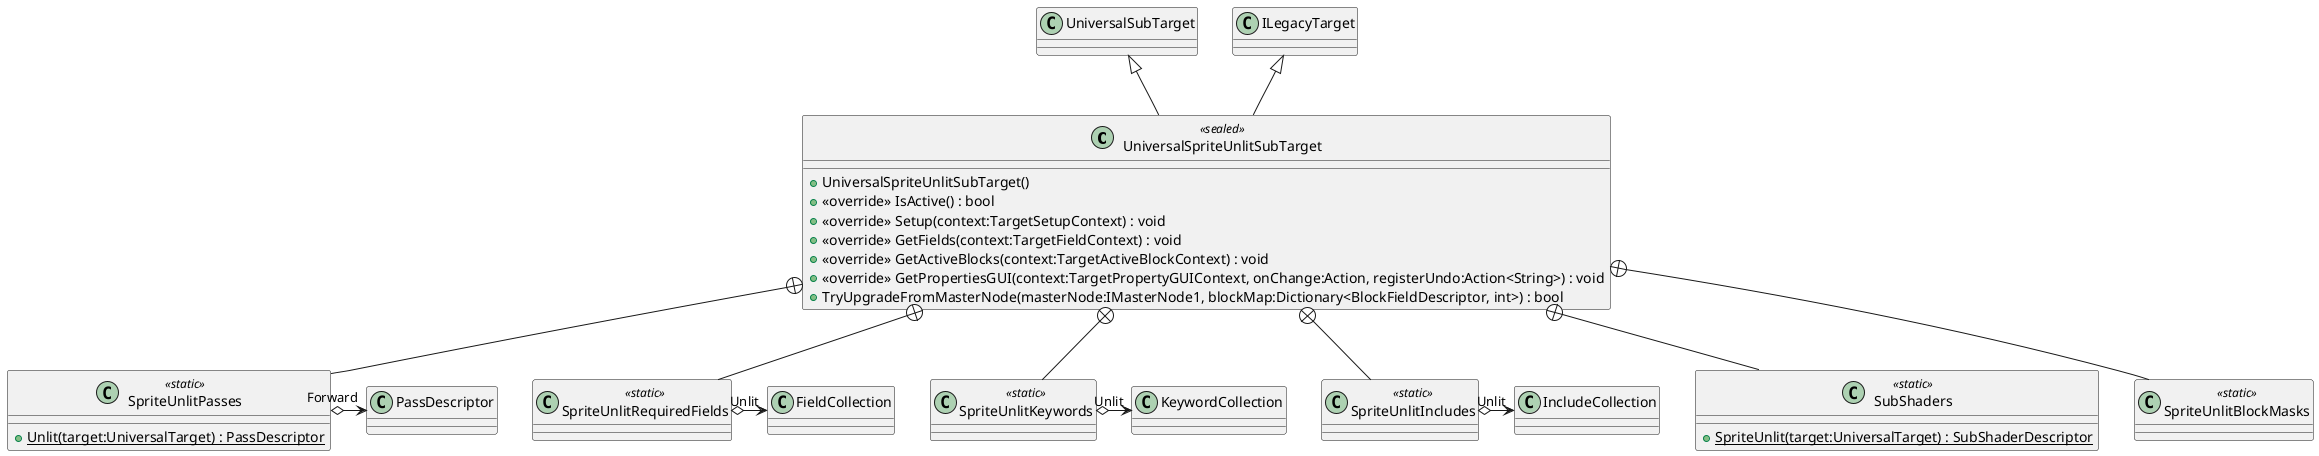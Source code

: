 @startuml
class UniversalSpriteUnlitSubTarget <<sealed>> {
    + UniversalSpriteUnlitSubTarget()
    + <<override>> IsActive() : bool
    + <<override>> Setup(context:TargetSetupContext) : void
    + <<override>> GetFields(context:TargetFieldContext) : void
    + <<override>> GetActiveBlocks(context:TargetActiveBlockContext) : void
    + <<override>> GetPropertiesGUI(context:TargetPropertyGUIContext, onChange:Action, registerUndo:Action<String>) : void
    + TryUpgradeFromMasterNode(masterNode:IMasterNode1, blockMap:Dictionary<BlockFieldDescriptor, int>) : bool
}
class SubShaders <<static>> {
    + {static} SpriteUnlit(target:UniversalTarget) : SubShaderDescriptor
}
class SpriteUnlitPasses <<static>> {
    + {static} Unlit(target:UniversalTarget) : PassDescriptor
}
class SpriteUnlitBlockMasks <<static>> {
}
class SpriteUnlitRequiredFields <<static>> {
}
class SpriteUnlitKeywords <<static>> {
}
class SpriteUnlitIncludes <<static>> {
}
UniversalSubTarget <|-- UniversalSpriteUnlitSubTarget
ILegacyTarget <|-- UniversalSpriteUnlitSubTarget
UniversalSpriteUnlitSubTarget +-- SubShaders
UniversalSpriteUnlitSubTarget +-- SpriteUnlitPasses
SpriteUnlitPasses o-> "Forward" PassDescriptor
UniversalSpriteUnlitSubTarget +-- SpriteUnlitBlockMasks
UniversalSpriteUnlitSubTarget +-- SpriteUnlitRequiredFields
SpriteUnlitRequiredFields o-> "Unlit" FieldCollection
UniversalSpriteUnlitSubTarget +-- SpriteUnlitKeywords
SpriteUnlitKeywords o-> "Unlit" KeywordCollection
UniversalSpriteUnlitSubTarget +-- SpriteUnlitIncludes
SpriteUnlitIncludes o-> "Unlit" IncludeCollection
@enduml
